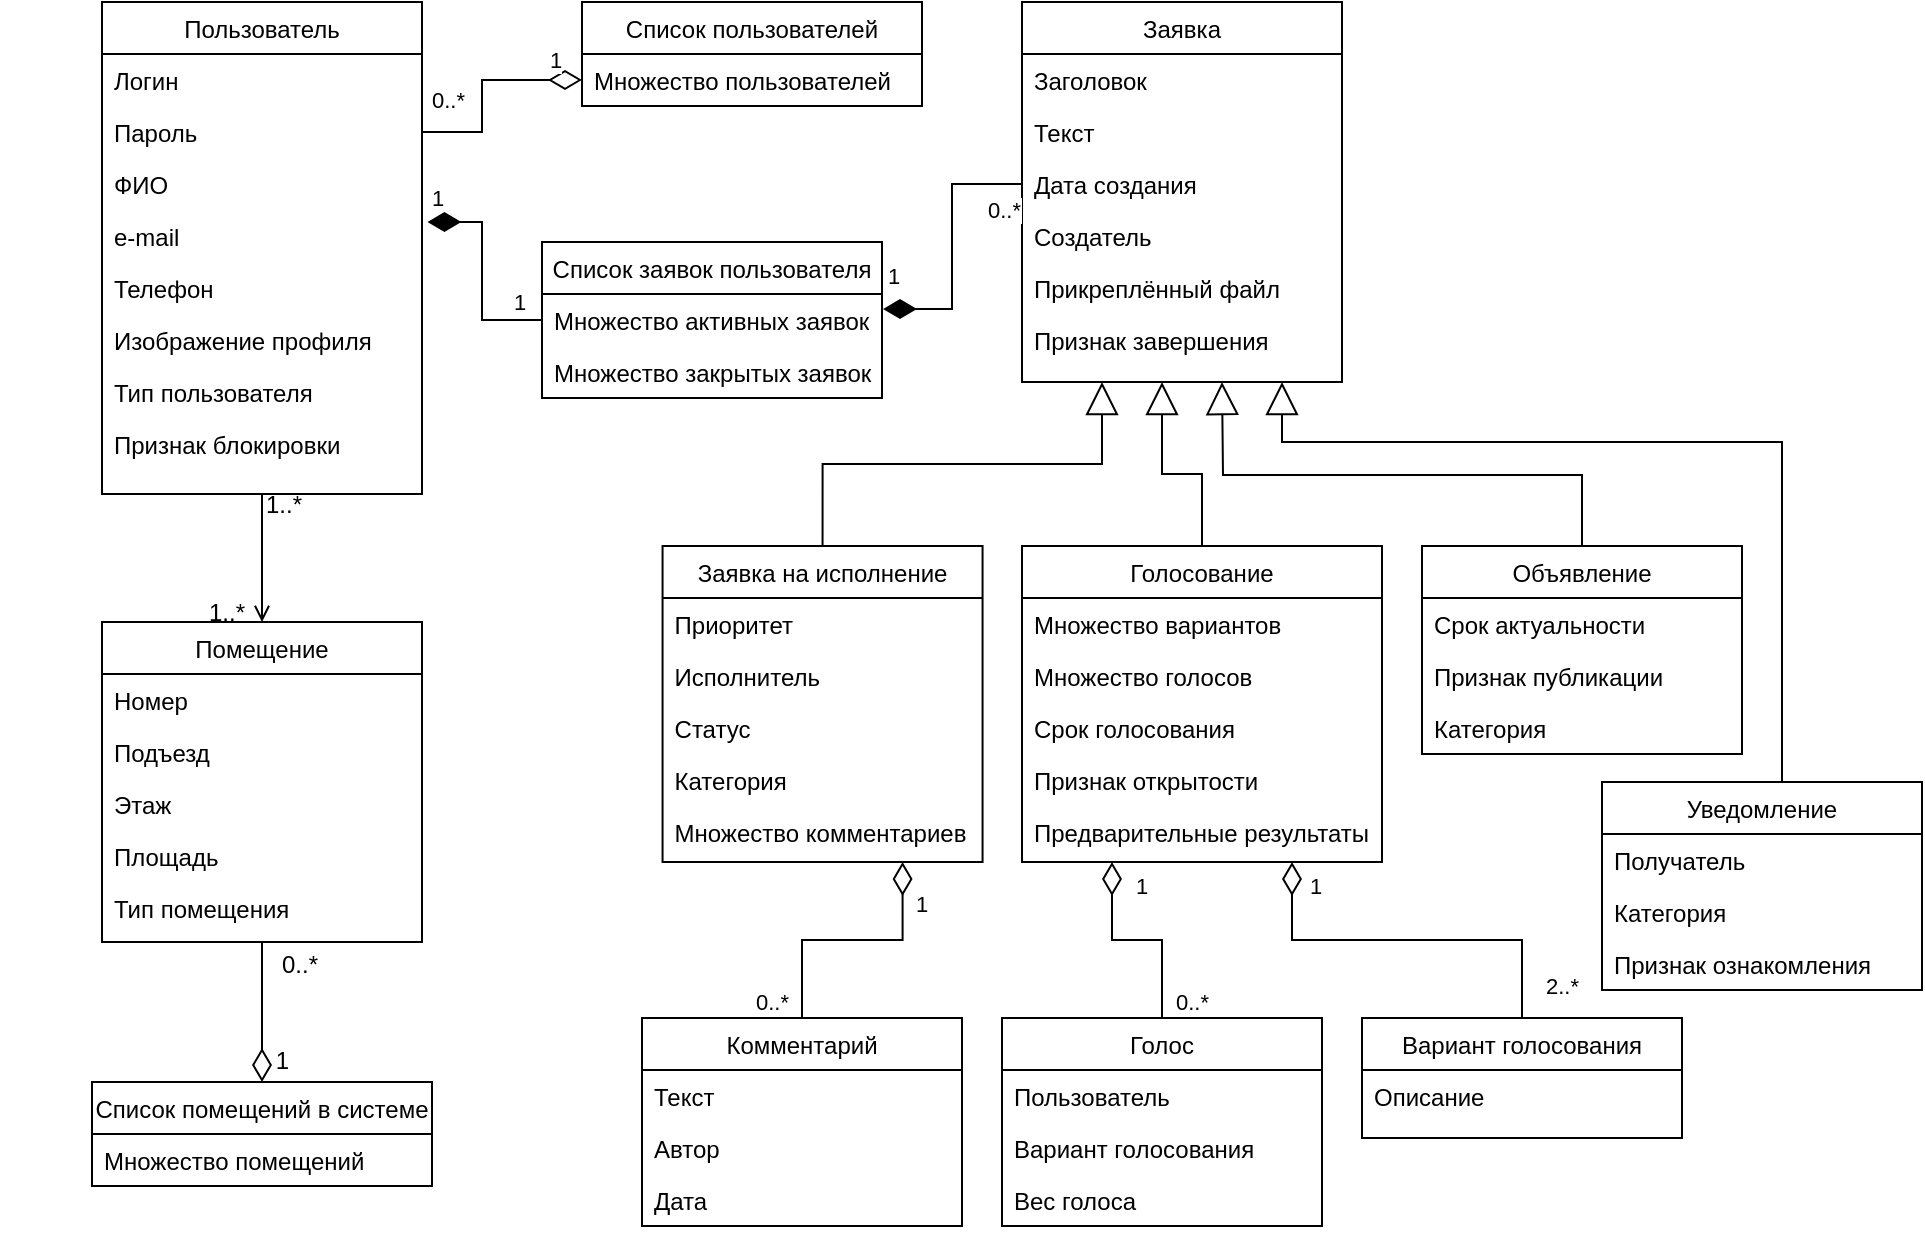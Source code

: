 <mxfile version="15.8.7" type="device"><diagram id="C5RBs43oDa-KdzZeNtuy" name="Page-1"><mxGraphModel dx="1038" dy="583" grid="1" gridSize="10" guides="1" tooltips="1" connect="1" arrows="1" fold="1" page="1" pageScale="1" pageWidth="827" pageHeight="1169" math="0" shadow="0"><root><mxCell id="WIyWlLk6GJQsqaUBKTNV-0"/><mxCell id="WIyWlLk6GJQsqaUBKTNV-1" parent="WIyWlLk6GJQsqaUBKTNV-0"/><mxCell id="zkfFHV4jXpPFQw0GAbJ--0" value="Пользователь" style="swimlane;fontStyle=0;align=center;verticalAlign=top;childLayout=stackLayout;horizontal=1;startSize=26;horizontalStack=0;resizeParent=1;resizeLast=0;collapsible=1;marginBottom=0;rounded=0;shadow=0;strokeWidth=1;" parent="WIyWlLk6GJQsqaUBKTNV-1" vertex="1"><mxGeometry x="220" y="90" width="160" height="246" as="geometry"><mxRectangle x="230" y="140" width="160" height="26" as="alternateBounds"/></mxGeometry></mxCell><mxCell id="zkfFHV4jXpPFQw0GAbJ--1" value="Логин" style="text;align=left;verticalAlign=top;spacingLeft=4;spacingRight=4;overflow=hidden;rotatable=0;points=[[0,0.5],[1,0.5]];portConstraint=eastwest;" parent="zkfFHV4jXpPFQw0GAbJ--0" vertex="1"><mxGeometry y="26" width="160" height="26" as="geometry"/></mxCell><mxCell id="zkfFHV4jXpPFQw0GAbJ--2" value="Пароль" style="text;align=left;verticalAlign=top;spacingLeft=4;spacingRight=4;overflow=hidden;rotatable=0;points=[[0,0.5],[1,0.5]];portConstraint=eastwest;rounded=0;shadow=0;html=0;" parent="zkfFHV4jXpPFQw0GAbJ--0" vertex="1"><mxGeometry y="52" width="160" height="26" as="geometry"/></mxCell><mxCell id="zkfFHV4jXpPFQw0GAbJ--3" value="ФИО" style="text;align=left;verticalAlign=top;spacingLeft=4;spacingRight=4;overflow=hidden;rotatable=0;points=[[0,0.5],[1,0.5]];portConstraint=eastwest;rounded=0;shadow=0;html=0;" parent="zkfFHV4jXpPFQw0GAbJ--0" vertex="1"><mxGeometry y="78" width="160" height="26" as="geometry"/></mxCell><mxCell id="PWEfcePKDjto7k3oHJlc-5" value="e-mail" style="text;align=left;verticalAlign=top;spacingLeft=4;spacingRight=4;overflow=hidden;rotatable=0;points=[[0,0.5],[1,0.5]];portConstraint=eastwest;rounded=0;shadow=0;html=0;" parent="zkfFHV4jXpPFQw0GAbJ--0" vertex="1"><mxGeometry y="104" width="160" height="26" as="geometry"/></mxCell><mxCell id="PWEfcePKDjto7k3oHJlc-6" value="Телефон" style="text;align=left;verticalAlign=top;spacingLeft=4;spacingRight=4;overflow=hidden;rotatable=0;points=[[0,0.5],[1,0.5]];portConstraint=eastwest;rounded=0;shadow=0;html=0;" parent="zkfFHV4jXpPFQw0GAbJ--0" vertex="1"><mxGeometry y="130" width="160" height="26" as="geometry"/></mxCell><mxCell id="PWEfcePKDjto7k3oHJlc-7" value="Изображение профиля" style="text;align=left;verticalAlign=top;spacingLeft=4;spacingRight=4;overflow=hidden;rotatable=0;points=[[0,0.5],[1,0.5]];portConstraint=eastwest;rounded=0;shadow=0;html=0;" parent="zkfFHV4jXpPFQw0GAbJ--0" vertex="1"><mxGeometry y="156" width="160" height="26" as="geometry"/></mxCell><mxCell id="PWEfcePKDjto7k3oHJlc-8" value="Тип пользователя" style="text;align=left;verticalAlign=top;spacingLeft=4;spacingRight=4;overflow=hidden;rotatable=0;points=[[0,0.5],[1,0.5]];portConstraint=eastwest;rounded=0;shadow=0;html=0;" parent="zkfFHV4jXpPFQw0GAbJ--0" vertex="1"><mxGeometry y="182" width="160" height="26" as="geometry"/></mxCell><mxCell id="YcxK1FXCp1I12a0cblu3-1" value="Признак блокировки" style="text;align=left;verticalAlign=top;spacingLeft=4;spacingRight=4;overflow=hidden;rotatable=0;points=[[0,0.5],[1,0.5]];portConstraint=eastwest;rounded=0;shadow=0;html=0;" parent="zkfFHV4jXpPFQw0GAbJ--0" vertex="1"><mxGeometry y="208" width="160" height="26" as="geometry"/></mxCell><mxCell id="zkfFHV4jXpPFQw0GAbJ--17" value="Помещение" style="swimlane;fontStyle=0;align=center;verticalAlign=top;childLayout=stackLayout;horizontal=1;startSize=26;horizontalStack=0;resizeParent=1;resizeLast=0;collapsible=1;marginBottom=0;rounded=0;shadow=0;strokeWidth=1;" parent="WIyWlLk6GJQsqaUBKTNV-1" vertex="1"><mxGeometry x="220" y="400" width="160" height="160" as="geometry"><mxRectangle x="550" y="140" width="160" height="26" as="alternateBounds"/></mxGeometry></mxCell><mxCell id="zkfFHV4jXpPFQw0GAbJ--18" value="Номер" style="text;align=left;verticalAlign=top;spacingLeft=4;spacingRight=4;overflow=hidden;rotatable=0;points=[[0,0.5],[1,0.5]];portConstraint=eastwest;" parent="zkfFHV4jXpPFQw0GAbJ--17" vertex="1"><mxGeometry y="26" width="160" height="26" as="geometry"/></mxCell><mxCell id="PWEfcePKDjto7k3oHJlc-2" value="Подъезд" style="text;align=left;verticalAlign=top;spacingLeft=4;spacingRight=4;overflow=hidden;rotatable=0;points=[[0,0.5],[1,0.5]];portConstraint=eastwest;" parent="zkfFHV4jXpPFQw0GAbJ--17" vertex="1"><mxGeometry y="52" width="160" height="26" as="geometry"/></mxCell><mxCell id="zkfFHV4jXpPFQw0GAbJ--19" value="Этаж" style="text;align=left;verticalAlign=top;spacingLeft=4;spacingRight=4;overflow=hidden;rotatable=0;points=[[0,0.5],[1,0.5]];portConstraint=eastwest;rounded=0;shadow=0;html=0;" parent="zkfFHV4jXpPFQw0GAbJ--17" vertex="1"><mxGeometry y="78" width="160" height="26" as="geometry"/></mxCell><mxCell id="zkfFHV4jXpPFQw0GAbJ--20" value="Площадь" style="text;align=left;verticalAlign=top;spacingLeft=4;spacingRight=4;overflow=hidden;rotatable=0;points=[[0,0.5],[1,0.5]];portConstraint=eastwest;rounded=0;shadow=0;html=0;" parent="zkfFHV4jXpPFQw0GAbJ--17" vertex="1"><mxGeometry y="104" width="160" height="26" as="geometry"/></mxCell><mxCell id="zkfFHV4jXpPFQw0GAbJ--21" value="Тип помещения" style="text;align=left;verticalAlign=top;spacingLeft=4;spacingRight=4;overflow=hidden;rotatable=0;points=[[0,0.5],[1,0.5]];portConstraint=eastwest;rounded=0;shadow=0;html=0;" parent="zkfFHV4jXpPFQw0GAbJ--17" vertex="1"><mxGeometry y="130" width="160" height="26" as="geometry"/></mxCell><mxCell id="zkfFHV4jXpPFQw0GAbJ--26" value="" style="endArrow=open;shadow=0;strokeWidth=1;rounded=0;endFill=1;edgeStyle=elbowEdgeStyle;elbow=vertical;" parent="WIyWlLk6GJQsqaUBKTNV-1" source="zkfFHV4jXpPFQw0GAbJ--0" target="zkfFHV4jXpPFQw0GAbJ--17" edge="1"><mxGeometry x="0.5" y="41" relative="1" as="geometry"><mxPoint x="380" y="192" as="sourcePoint"/><mxPoint x="540" y="192" as="targetPoint"/><mxPoint x="-40" y="32" as="offset"/></mxGeometry></mxCell><mxCell id="zkfFHV4jXpPFQw0GAbJ--27" value="1..*" style="resizable=0;align=left;verticalAlign=bottom;labelBackgroundColor=none;fontSize=12;" parent="zkfFHV4jXpPFQw0GAbJ--26" connectable="0" vertex="1"><mxGeometry x="-1" relative="1" as="geometry"><mxPoint y="14" as="offset"/></mxGeometry></mxCell><mxCell id="zkfFHV4jXpPFQw0GAbJ--28" value="1..*" style="resizable=0;align=right;verticalAlign=bottom;labelBackgroundColor=none;fontSize=12;" parent="zkfFHV4jXpPFQw0GAbJ--26" connectable="0" vertex="1"><mxGeometry x="1" relative="1" as="geometry"><mxPoint x="-7" y="4" as="offset"/></mxGeometry></mxCell><mxCell id="PWEfcePKDjto7k3oHJlc-9" value="Заявка" style="swimlane;fontStyle=0;align=center;verticalAlign=top;childLayout=stackLayout;horizontal=1;startSize=26;horizontalStack=0;resizeParent=1;resizeLast=0;collapsible=1;marginBottom=0;rounded=0;shadow=0;strokeWidth=1;" parent="WIyWlLk6GJQsqaUBKTNV-1" vertex="1"><mxGeometry x="680" y="90" width="160" height="190" as="geometry"><mxRectangle x="230" y="140" width="160" height="26" as="alternateBounds"/></mxGeometry></mxCell><mxCell id="PWEfcePKDjto7k3oHJlc-10" value="Заголовок" style="text;align=left;verticalAlign=top;spacingLeft=4;spacingRight=4;overflow=hidden;rotatable=0;points=[[0,0.5],[1,0.5]];portConstraint=eastwest;" parent="PWEfcePKDjto7k3oHJlc-9" vertex="1"><mxGeometry y="26" width="160" height="26" as="geometry"/></mxCell><mxCell id="PWEfcePKDjto7k3oHJlc-11" value="Текст" style="text;align=left;verticalAlign=top;spacingLeft=4;spacingRight=4;overflow=hidden;rotatable=0;points=[[0,0.5],[1,0.5]];portConstraint=eastwest;rounded=0;shadow=0;html=0;" parent="PWEfcePKDjto7k3oHJlc-9" vertex="1"><mxGeometry y="52" width="160" height="26" as="geometry"/></mxCell><mxCell id="PWEfcePKDjto7k3oHJlc-12" value="Дата создания" style="text;align=left;verticalAlign=top;spacingLeft=4;spacingRight=4;overflow=hidden;rotatable=0;points=[[0,0.5],[1,0.5]];portConstraint=eastwest;rounded=0;shadow=0;html=0;" parent="PWEfcePKDjto7k3oHJlc-9" vertex="1"><mxGeometry y="78" width="160" height="26" as="geometry"/></mxCell><mxCell id="PWEfcePKDjto7k3oHJlc-14" value="Создатель" style="text;align=left;verticalAlign=top;spacingLeft=4;spacingRight=4;overflow=hidden;rotatable=0;points=[[0,0.5],[1,0.5]];portConstraint=eastwest;rounded=0;shadow=0;html=0;" parent="PWEfcePKDjto7k3oHJlc-9" vertex="1"><mxGeometry y="104" width="160" height="26" as="geometry"/></mxCell><mxCell id="PWEfcePKDjto7k3oHJlc-95" value="Прикреплённый файл" style="text;align=left;verticalAlign=top;spacingLeft=4;spacingRight=4;overflow=hidden;rotatable=0;points=[[0,0.5],[1,0.5]];portConstraint=eastwest;rounded=0;shadow=0;html=0;" parent="PWEfcePKDjto7k3oHJlc-9" vertex="1"><mxGeometry y="130" width="160" height="26" as="geometry"/></mxCell><mxCell id="PWEfcePKDjto7k3oHJlc-69" value="Признак завершения" style="text;align=left;verticalAlign=top;spacingLeft=4;spacingRight=4;overflow=hidden;rotatable=0;points=[[0,0.5],[1,0.5]];portConstraint=eastwest;rounded=0;shadow=0;html=0;" parent="PWEfcePKDjto7k3oHJlc-9" vertex="1"><mxGeometry y="156" width="160" height="26" as="geometry"/></mxCell><mxCell id="PWEfcePKDjto7k3oHJlc-20" value="Список заявок пользователя" style="swimlane;fontStyle=0;childLayout=stackLayout;horizontal=1;startSize=26;fillColor=none;horizontalStack=0;resizeParent=1;resizeParentMax=0;resizeLast=0;collapsible=1;marginBottom=0;" parent="WIyWlLk6GJQsqaUBKTNV-1" vertex="1"><mxGeometry x="440" y="210" width="170" height="78" as="geometry"/></mxCell><mxCell id="PWEfcePKDjto7k3oHJlc-21" value="Множество активных заявок" style="text;strokeColor=none;fillColor=none;align=left;verticalAlign=top;spacingLeft=4;spacingRight=4;overflow=hidden;rotatable=0;points=[[0,0.5],[1,0.5]];portConstraint=eastwest;" parent="PWEfcePKDjto7k3oHJlc-20" vertex="1"><mxGeometry y="26" width="170" height="26" as="geometry"/></mxCell><mxCell id="YcxK1FXCp1I12a0cblu3-0" value="Множество закрытых заявок" style="text;strokeColor=none;fillColor=none;align=left;verticalAlign=top;spacingLeft=4;spacingRight=4;overflow=hidden;rotatable=0;points=[[0,0.5],[1,0.5]];portConstraint=eastwest;" parent="PWEfcePKDjto7k3oHJlc-20" vertex="1"><mxGeometry y="52" width="170" height="26" as="geometry"/></mxCell><mxCell id="PWEfcePKDjto7k3oHJlc-19" value="1" style="endArrow=none;html=1;endSize=12;startArrow=diamondThin;startSize=14;startFill=1;edgeStyle=orthogonalEdgeStyle;align=left;verticalAlign=bottom;rounded=0;exitX=1.017;exitY=0.231;exitDx=0;exitDy=0;exitPerimeter=0;endFill=0;" parent="WIyWlLk6GJQsqaUBKTNV-1" source="PWEfcePKDjto7k3oHJlc-5" target="PWEfcePKDjto7k3oHJlc-21" edge="1"><mxGeometry x="-1" y="3" relative="1" as="geometry"><mxPoint x="380" y="130" as="sourcePoint"/><mxPoint x="540" y="130" as="targetPoint"/></mxGeometry></mxCell><mxCell id="PWEfcePKDjto7k3oHJlc-28" value="" style="endArrow=none;endFill=0;html=1;edgeStyle=orthogonalEdgeStyle;align=left;verticalAlign=top;rounded=0;entryX=0;entryY=0.5;entryDx=0;entryDy=0;exitX=1.003;exitY=0.289;exitDx=0;exitDy=0;exitPerimeter=0;startArrow=diamondThin;startFill=1;startSize=14;" parent="WIyWlLk6GJQsqaUBKTNV-1" source="PWEfcePKDjto7k3oHJlc-21" target="PWEfcePKDjto7k3oHJlc-12" edge="1"><mxGeometry x="-1" relative="1" as="geometry"><mxPoint x="480" y="260" as="sourcePoint"/><mxPoint x="675.52" y="226.236" as="targetPoint"/></mxGeometry></mxCell><mxCell id="PWEfcePKDjto7k3oHJlc-29" value="1" style="edgeLabel;resizable=0;html=1;align=left;verticalAlign=bottom;" parent="PWEfcePKDjto7k3oHJlc-28" connectable="0" vertex="1"><mxGeometry x="-1" relative="1" as="geometry"><mxPoint y="-8" as="offset"/></mxGeometry></mxCell><mxCell id="PWEfcePKDjto7k3oHJlc-30" value="0..*" style="edgeLabel;resizable=0;html=1;align=left;verticalAlign=bottom;" parent="WIyWlLk6GJQsqaUBKTNV-1" connectable="0" vertex="1"><mxGeometry x="660" y="185" as="geometry"><mxPoint x="1" y="17" as="offset"/></mxGeometry></mxCell><mxCell id="PWEfcePKDjto7k3oHJlc-31" value="1" style="edgeLabel;resizable=0;html=1;align=left;verticalAlign=bottom;" parent="WIyWlLk6GJQsqaUBKTNV-1" connectable="0" vertex="1"><mxGeometry x="460" y="249" as="geometry"><mxPoint x="-36" y="-1" as="offset"/></mxGeometry></mxCell><mxCell id="PWEfcePKDjto7k3oHJlc-40" value="Заявка на исполнение" style="swimlane;fontStyle=0;align=center;verticalAlign=top;childLayout=stackLayout;horizontal=1;startSize=26;horizontalStack=0;resizeParent=1;resizeLast=0;collapsible=1;marginBottom=0;rounded=0;shadow=0;strokeWidth=1;" parent="WIyWlLk6GJQsqaUBKTNV-1" vertex="1"><mxGeometry x="500.28" y="362" width="160" height="158" as="geometry"><mxRectangle x="230" y="140" width="160" height="26" as="alternateBounds"/></mxGeometry></mxCell><mxCell id="PWEfcePKDjto7k3oHJlc-44" value="Приоритет" style="text;align=left;verticalAlign=top;spacingLeft=4;spacingRight=4;overflow=hidden;rotatable=0;points=[[0,0.5],[1,0.5]];portConstraint=eastwest;rounded=0;shadow=0;html=0;" parent="PWEfcePKDjto7k3oHJlc-40" vertex="1"><mxGeometry y="26" width="160" height="26" as="geometry"/></mxCell><mxCell id="PWEfcePKDjto7k3oHJlc-46" value="Исполнитель" style="text;align=left;verticalAlign=top;spacingLeft=4;spacingRight=4;overflow=hidden;rotatable=0;points=[[0,0.5],[1,0.5]];portConstraint=eastwest;rounded=0;shadow=0;html=0;" parent="PWEfcePKDjto7k3oHJlc-40" vertex="1"><mxGeometry y="52" width="160" height="26" as="geometry"/></mxCell><mxCell id="PWEfcePKDjto7k3oHJlc-47" value="Статус" style="text;align=left;verticalAlign=top;spacingLeft=4;spacingRight=4;overflow=hidden;rotatable=0;points=[[0,0.5],[1,0.5]];portConstraint=eastwest;rounded=0;shadow=0;html=0;" parent="PWEfcePKDjto7k3oHJlc-40" vertex="1"><mxGeometry y="78" width="160" height="26" as="geometry"/></mxCell><mxCell id="PWEfcePKDjto7k3oHJlc-70" value="Категория" style="text;align=left;verticalAlign=top;spacingLeft=4;spacingRight=4;overflow=hidden;rotatable=0;points=[[0,0.5],[1,0.5]];portConstraint=eastwest;rounded=0;shadow=0;html=0;" parent="PWEfcePKDjto7k3oHJlc-40" vertex="1"><mxGeometry y="104" width="160" height="26" as="geometry"/></mxCell><mxCell id="YcxK1FXCp1I12a0cblu3-2" value="Множество комментариев" style="text;align=left;verticalAlign=top;spacingLeft=4;spacingRight=4;overflow=hidden;rotatable=0;points=[[0,0.5],[1,0.5]];portConstraint=eastwest;rounded=0;shadow=0;html=0;" parent="PWEfcePKDjto7k3oHJlc-40" vertex="1"><mxGeometry y="130" width="160" height="26" as="geometry"/></mxCell><mxCell id="PWEfcePKDjto7k3oHJlc-65" style="edgeStyle=orthogonalEdgeStyle;rounded=0;orthogonalLoop=1;jettySize=auto;html=1;exitX=0.5;exitY=0;exitDx=0;exitDy=0;startArrow=none;startFill=0;endArrow=block;endFill=0;startSize=14;endSize=14;" parent="WIyWlLk6GJQsqaUBKTNV-1" source="PWEfcePKDjto7k3oHJlc-48" edge="1"><mxGeometry relative="1" as="geometry"><mxPoint x="750" y="280" as="targetPoint"/><Array as="points"><mxPoint x="770" y="326"/><mxPoint x="750" y="326"/><mxPoint x="750" y="280"/></Array></mxGeometry></mxCell><mxCell id="PWEfcePKDjto7k3oHJlc-48" value="Голосование" style="swimlane;fontStyle=0;align=center;verticalAlign=top;childLayout=stackLayout;horizontal=1;startSize=26;horizontalStack=0;resizeParent=1;resizeLast=0;collapsible=1;marginBottom=0;rounded=0;shadow=0;strokeWidth=1;" parent="WIyWlLk6GJQsqaUBKTNV-1" vertex="1"><mxGeometry x="680" y="362" width="180" height="158" as="geometry"><mxRectangle x="230" y="140" width="160" height="26" as="alternateBounds"/></mxGeometry></mxCell><mxCell id="PWEfcePKDjto7k3oHJlc-49" value="Множество вариантов" style="text;align=left;verticalAlign=top;spacingLeft=4;spacingRight=4;overflow=hidden;rotatable=0;points=[[0,0.5],[1,0.5]];portConstraint=eastwest;" parent="PWEfcePKDjto7k3oHJlc-48" vertex="1"><mxGeometry y="26" width="180" height="26" as="geometry"/></mxCell><mxCell id="PWEfcePKDjto7k3oHJlc-68" value="Множество голосов" style="text;align=left;verticalAlign=top;spacingLeft=4;spacingRight=4;overflow=hidden;rotatable=0;points=[[0,0.5],[1,0.5]];portConstraint=eastwest;" parent="PWEfcePKDjto7k3oHJlc-48" vertex="1"><mxGeometry y="52" width="180" height="26" as="geometry"/></mxCell><mxCell id="PWEfcePKDjto7k3oHJlc-67" value="Срок голосования" style="text;align=left;verticalAlign=top;spacingLeft=4;spacingRight=4;overflow=hidden;rotatable=0;points=[[0,0.5],[1,0.5]];portConstraint=eastwest;rounded=0;shadow=0;html=0;" parent="PWEfcePKDjto7k3oHJlc-48" vertex="1"><mxGeometry y="78" width="180" height="26" as="geometry"/></mxCell><mxCell id="lM_OjxghZAWq2yFy554A-0" value="Признак открытости" style="text;align=left;verticalAlign=top;spacingLeft=4;spacingRight=4;overflow=hidden;rotatable=0;points=[[0,0.5],[1,0.5]];portConstraint=eastwest;rounded=0;shadow=0;html=0;" parent="PWEfcePKDjto7k3oHJlc-48" vertex="1"><mxGeometry y="104" width="180" height="26" as="geometry"/></mxCell><mxCell id="lM_OjxghZAWq2yFy554A-1" value="Предварительные результаты" style="text;align=left;verticalAlign=top;spacingLeft=4;spacingRight=4;overflow=hidden;rotatable=0;points=[[0,0.5],[1,0.5]];portConstraint=eastwest;rounded=0;shadow=0;html=0;" parent="PWEfcePKDjto7k3oHJlc-48" vertex="1"><mxGeometry y="130" width="180" height="26" as="geometry"/></mxCell><mxCell id="PWEfcePKDjto7k3oHJlc-66" style="edgeStyle=orthogonalEdgeStyle;rounded=0;orthogonalLoop=1;jettySize=auto;html=1;exitX=0.5;exitY=0;exitDx=0;exitDy=0;startArrow=none;startFill=0;endArrow=block;endFill=0;startSize=14;endSize=14;" parent="WIyWlLk6GJQsqaUBKTNV-1" source="PWEfcePKDjto7k3oHJlc-56" edge="1"><mxGeometry relative="1" as="geometry"><mxPoint x="780" y="280" as="targetPoint"/></mxGeometry></mxCell><mxCell id="PWEfcePKDjto7k3oHJlc-56" value="Объявление" style="swimlane;fontStyle=0;align=center;verticalAlign=top;childLayout=stackLayout;horizontal=1;startSize=26;horizontalStack=0;resizeParent=1;resizeLast=0;collapsible=1;marginBottom=0;rounded=0;shadow=0;strokeWidth=1;" parent="WIyWlLk6GJQsqaUBKTNV-1" vertex="1"><mxGeometry x="880" y="362" width="160" height="104" as="geometry"><mxRectangle x="230" y="140" width="160" height="26" as="alternateBounds"/></mxGeometry></mxCell><mxCell id="PWEfcePKDjto7k3oHJlc-58" value="Срок актуальности" style="text;align=left;verticalAlign=top;spacingLeft=4;spacingRight=4;overflow=hidden;rotatable=0;points=[[0,0.5],[1,0.5]];portConstraint=eastwest;rounded=0;shadow=0;html=0;" parent="PWEfcePKDjto7k3oHJlc-56" vertex="1"><mxGeometry y="26" width="160" height="26" as="geometry"/></mxCell><mxCell id="lM_OjxghZAWq2yFy554A-2" value="Признак публикации" style="text;align=left;verticalAlign=top;spacingLeft=4;spacingRight=4;overflow=hidden;rotatable=0;points=[[0,0.5],[1,0.5]];portConstraint=eastwest;rounded=0;shadow=0;html=0;" parent="PWEfcePKDjto7k3oHJlc-56" vertex="1"><mxGeometry y="52" width="160" height="26" as="geometry"/></mxCell><mxCell id="lM_OjxghZAWq2yFy554A-4" value="Категория" style="text;align=left;verticalAlign=top;spacingLeft=4;spacingRight=4;overflow=hidden;rotatable=0;points=[[0,0.5],[1,0.5]];portConstraint=eastwest;rounded=0;shadow=0;html=0;" parent="PWEfcePKDjto7k3oHJlc-56" vertex="1"><mxGeometry y="78" width="160" height="26" as="geometry"/></mxCell><mxCell id="PWEfcePKDjto7k3oHJlc-64" value="" style="endArrow=block;endSize=14;endFill=0;html=1;rounded=0;entryX=0.25;entryY=1;entryDx=0;entryDy=0;edgeStyle=orthogonalEdgeStyle;exitX=0.5;exitY=0;exitDx=0;exitDy=0;" parent="WIyWlLk6GJQsqaUBKTNV-1" source="PWEfcePKDjto7k3oHJlc-40" target="PWEfcePKDjto7k3oHJlc-9" edge="1"><mxGeometry width="160" relative="1" as="geometry"><mxPoint x="530" y="450" as="sourcePoint"/><mxPoint x="690" y="450" as="targetPoint"/></mxGeometry></mxCell><mxCell id="PWEfcePKDjto7k3oHJlc-71" value="Комментарий" style="swimlane;fontStyle=0;align=center;verticalAlign=top;childLayout=stackLayout;horizontal=1;startSize=26;horizontalStack=0;resizeParent=1;resizeLast=0;collapsible=1;marginBottom=0;rounded=0;shadow=0;strokeWidth=1;" parent="WIyWlLk6GJQsqaUBKTNV-1" vertex="1"><mxGeometry x="490" y="598" width="160" height="104" as="geometry"><mxRectangle x="230" y="140" width="160" height="26" as="alternateBounds"/></mxGeometry></mxCell><mxCell id="PWEfcePKDjto7k3oHJlc-72" value="Текст" style="text;align=left;verticalAlign=top;spacingLeft=4;spacingRight=4;overflow=hidden;rotatable=0;points=[[0,0.5],[1,0.5]];portConstraint=eastwest;rounded=0;shadow=0;html=0;" parent="PWEfcePKDjto7k3oHJlc-71" vertex="1"><mxGeometry y="26" width="160" height="26" as="geometry"/></mxCell><mxCell id="PWEfcePKDjto7k3oHJlc-73" value="Автор" style="text;align=left;verticalAlign=top;spacingLeft=4;spacingRight=4;overflow=hidden;rotatable=0;points=[[0,0.5],[1,0.5]];portConstraint=eastwest;rounded=0;shadow=0;html=0;" parent="PWEfcePKDjto7k3oHJlc-71" vertex="1"><mxGeometry y="52" width="160" height="26" as="geometry"/></mxCell><mxCell id="PWEfcePKDjto7k3oHJlc-74" value="Дата" style="text;align=left;verticalAlign=top;spacingLeft=4;spacingRight=4;overflow=hidden;rotatable=0;points=[[0,0.5],[1,0.5]];portConstraint=eastwest;rounded=0;shadow=0;html=0;" parent="PWEfcePKDjto7k3oHJlc-71" vertex="1"><mxGeometry y="78" width="160" height="26" as="geometry"/></mxCell><mxCell id="PWEfcePKDjto7k3oHJlc-76" value="Голос" style="swimlane;fontStyle=0;align=center;verticalAlign=top;childLayout=stackLayout;horizontal=1;startSize=26;horizontalStack=0;resizeParent=1;resizeLast=0;collapsible=1;marginBottom=0;rounded=0;shadow=0;strokeWidth=1;" parent="WIyWlLk6GJQsqaUBKTNV-1" vertex="1"><mxGeometry x="670" y="598" width="160" height="104" as="geometry"><mxRectangle x="230" y="140" width="160" height="26" as="alternateBounds"/></mxGeometry></mxCell><mxCell id="PWEfcePKDjto7k3oHJlc-77" value="Пользователь" style="text;align=left;verticalAlign=top;spacingLeft=4;spacingRight=4;overflow=hidden;rotatable=0;points=[[0,0.5],[1,0.5]];portConstraint=eastwest;rounded=0;shadow=0;html=0;" parent="PWEfcePKDjto7k3oHJlc-76" vertex="1"><mxGeometry y="26" width="160" height="26" as="geometry"/></mxCell><mxCell id="PWEfcePKDjto7k3oHJlc-78" value="Вариант голосования" style="text;align=left;verticalAlign=top;spacingLeft=4;spacingRight=4;overflow=hidden;rotatable=0;points=[[0,0.5],[1,0.5]];portConstraint=eastwest;rounded=0;shadow=0;html=0;" parent="PWEfcePKDjto7k3oHJlc-76" vertex="1"><mxGeometry y="52" width="160" height="26" as="geometry"/></mxCell><mxCell id="PWEfcePKDjto7k3oHJlc-79" value="Вес голоса" style="text;align=left;verticalAlign=top;spacingLeft=4;spacingRight=4;overflow=hidden;rotatable=0;points=[[0,0.5],[1,0.5]];portConstraint=eastwest;rounded=0;shadow=0;html=0;" parent="PWEfcePKDjto7k3oHJlc-76" vertex="1"><mxGeometry y="78" width="160" height="26" as="geometry"/></mxCell><mxCell id="PWEfcePKDjto7k3oHJlc-80" value="Вариант голосования" style="swimlane;fontStyle=0;align=center;verticalAlign=top;childLayout=stackLayout;horizontal=1;startSize=26;horizontalStack=0;resizeParent=1;resizeLast=0;collapsible=1;marginBottom=0;rounded=0;shadow=0;strokeWidth=1;" parent="WIyWlLk6GJQsqaUBKTNV-1" vertex="1"><mxGeometry x="850" y="598" width="160" height="60" as="geometry"><mxRectangle x="230" y="140" width="160" height="26" as="alternateBounds"/></mxGeometry></mxCell><mxCell id="PWEfcePKDjto7k3oHJlc-81" value="Описание" style="text;align=left;verticalAlign=top;spacingLeft=4;spacingRight=4;overflow=hidden;rotatable=0;points=[[0,0.5],[1,0.5]];portConstraint=eastwest;rounded=0;shadow=0;html=0;" parent="PWEfcePKDjto7k3oHJlc-80" vertex="1"><mxGeometry y="26" width="160" height="24" as="geometry"/></mxCell><mxCell id="PWEfcePKDjto7k3oHJlc-84" value="" style="endArrow=none;endFill=0;html=1;edgeStyle=orthogonalEdgeStyle;align=left;verticalAlign=top;rounded=0;entryX=0.5;entryY=0;entryDx=0;entryDy=0;startArrow=diamondThin;startFill=0;startSize=14;exitX=0.75;exitY=1;exitDx=0;exitDy=0;" parent="WIyWlLk6GJQsqaUBKTNV-1" source="PWEfcePKDjto7k3oHJlc-40" target="PWEfcePKDjto7k3oHJlc-71" edge="1"><mxGeometry x="-1" relative="1" as="geometry"><mxPoint x="566" y="520" as="sourcePoint"/><mxPoint x="690" y="221" as="targetPoint"/></mxGeometry></mxCell><mxCell id="PWEfcePKDjto7k3oHJlc-85" value="1" style="edgeLabel;resizable=0;html=1;align=left;verticalAlign=bottom;" parent="PWEfcePKDjto7k3oHJlc-84" connectable="0" vertex="1"><mxGeometry x="-1" relative="1" as="geometry"><mxPoint x="5" y="29" as="offset"/></mxGeometry></mxCell><mxCell id="PWEfcePKDjto7k3oHJlc-86" value="" style="endArrow=none;endFill=0;html=1;edgeStyle=orthogonalEdgeStyle;align=left;verticalAlign=top;rounded=0;entryX=0.5;entryY=0;entryDx=0;entryDy=0;exitX=0.25;exitY=1;exitDx=0;exitDy=0;startArrow=diamondThin;startFill=0;startSize=14;" parent="WIyWlLk6GJQsqaUBKTNV-1" source="PWEfcePKDjto7k3oHJlc-48" target="PWEfcePKDjto7k3oHJlc-76" edge="1"><mxGeometry x="-1" relative="1" as="geometry"><mxPoint x="575.28" y="580.702" as="sourcePoint"/><mxPoint x="490" y="720" as="targetPoint"/></mxGeometry></mxCell><mxCell id="PWEfcePKDjto7k3oHJlc-87" value="1" style="edgeLabel;resizable=0;html=1;align=left;verticalAlign=bottom;" parent="PWEfcePKDjto7k3oHJlc-86" connectable="0" vertex="1"><mxGeometry x="-1" relative="1" as="geometry"><mxPoint x="10" y="20" as="offset"/></mxGeometry></mxCell><mxCell id="PWEfcePKDjto7k3oHJlc-88" value="" style="endArrow=none;endFill=0;html=1;edgeStyle=orthogonalEdgeStyle;align=left;verticalAlign=top;rounded=0;entryX=0.5;entryY=0;entryDx=0;entryDy=0;startArrow=diamondThin;startFill=0;startSize=14;exitX=0.75;exitY=1;exitDx=0;exitDy=0;" parent="WIyWlLk6GJQsqaUBKTNV-1" source="PWEfcePKDjto7k3oHJlc-48" target="PWEfcePKDjto7k3oHJlc-80" edge="1"><mxGeometry x="-1" relative="1" as="geometry"><mxPoint x="820" y="590" as="sourcePoint"/><mxPoint x="500" y="730" as="targetPoint"/></mxGeometry></mxCell><mxCell id="PWEfcePKDjto7k3oHJlc-89" value="1" style="edgeLabel;resizable=0;html=1;align=left;verticalAlign=bottom;" parent="PWEfcePKDjto7k3oHJlc-88" connectable="0" vertex="1"><mxGeometry x="-1" relative="1" as="geometry"><mxPoint x="7" y="20" as="offset"/></mxGeometry></mxCell><mxCell id="PWEfcePKDjto7k3oHJlc-92" value="2..*" style="edgeLabel;resizable=0;html=1;align=left;verticalAlign=bottom;" parent="PWEfcePKDjto7k3oHJlc-88" connectable="0" vertex="1"><mxGeometry x="-1" relative="1" as="geometry"><mxPoint x="125" y="70" as="offset"/></mxGeometry></mxCell><mxCell id="PWEfcePKDjto7k3oHJlc-91" value="0..*" style="edgeLabel;resizable=0;html=1;align=left;verticalAlign=bottom;" parent="WIyWlLk6GJQsqaUBKTNV-1" connectable="0" vertex="1"><mxGeometry x="560" y="530.002" as="geometry"><mxPoint x="195" y="68" as="offset"/></mxGeometry></mxCell><mxCell id="PWEfcePKDjto7k3oHJlc-93" value="0..*" style="edgeLabel;resizable=0;html=1;align=left;verticalAlign=bottom;" parent="WIyWlLk6GJQsqaUBKTNV-1" connectable="0" vertex="1"><mxGeometry x="350" y="530.002" as="geometry"><mxPoint x="195" y="68" as="offset"/></mxGeometry></mxCell><mxCell id="S8c5o6tmN7giSxlRaCZQ-0" value="Список пользователей" style="swimlane;fontStyle=0;childLayout=stackLayout;horizontal=1;startSize=26;fillColor=none;horizontalStack=0;resizeParent=1;resizeParentMax=0;resizeLast=0;collapsible=1;marginBottom=0;" parent="WIyWlLk6GJQsqaUBKTNV-1" vertex="1"><mxGeometry x="460" y="90" width="170" height="52" as="geometry"/></mxCell><mxCell id="S8c5o6tmN7giSxlRaCZQ-1" value="Множество пользователей" style="text;strokeColor=none;fillColor=none;align=left;verticalAlign=top;spacingLeft=4;spacingRight=4;overflow=hidden;rotatable=0;points=[[0,0.5],[1,0.5]];portConstraint=eastwest;" parent="S8c5o6tmN7giSxlRaCZQ-0" vertex="1"><mxGeometry y="26" width="170" height="26" as="geometry"/></mxCell><mxCell id="S8c5o6tmN7giSxlRaCZQ-7" style="edgeStyle=orthogonalEdgeStyle;rounded=0;orthogonalLoop=1;jettySize=auto;html=1;exitX=1;exitY=0.5;exitDx=0;exitDy=0;entryX=0;entryY=0.5;entryDx=0;entryDy=0;endArrow=diamondThin;endFill=0;endSize=14;strokeColor=#000000;" parent="WIyWlLk6GJQsqaUBKTNV-1" source="zkfFHV4jXpPFQw0GAbJ--2" target="S8c5o6tmN7giSxlRaCZQ-1" edge="1"><mxGeometry relative="1" as="geometry"><Array as="points"><mxPoint x="410" y="155"/><mxPoint x="410" y="129"/></Array></mxGeometry></mxCell><mxCell id="S8c5o6tmN7giSxlRaCZQ-9" value="1" style="edgeLabel;resizable=0;html=1;align=left;verticalAlign=bottom;" parent="WIyWlLk6GJQsqaUBKTNV-1" connectable="0" vertex="1"><mxGeometry x="500.28" y="130" as="geometry"><mxPoint x="-58" y="-3" as="offset"/></mxGeometry></mxCell><mxCell id="S8c5o6tmN7giSxlRaCZQ-10" value="0..*" style="edgeLabel;resizable=0;html=1;align=left;verticalAlign=bottom;" parent="WIyWlLk6GJQsqaUBKTNV-1" connectable="0" vertex="1"><mxGeometry x="380" y="108" as="geometry"><mxPoint x="3" y="39" as="offset"/></mxGeometry></mxCell><mxCell id="S8c5o6tmN7giSxlRaCZQ-13" style="edgeStyle=orthogonalEdgeStyle;rounded=0;orthogonalLoop=1;jettySize=auto;html=1;exitX=0.5;exitY=0;exitDx=0;exitDy=0;startArrow=diamondThin;startFill=0;endArrow=none;endFill=0;endSize=14;strokeColor=#000000;startSize=14;" parent="WIyWlLk6GJQsqaUBKTNV-1" source="S8c5o6tmN7giSxlRaCZQ-11" edge="1"><mxGeometry relative="1" as="geometry"><mxPoint x="300" y="560" as="targetPoint"/><Array as="points"><mxPoint x="300" y="600"/><mxPoint x="300" y="600"/></Array></mxGeometry></mxCell><mxCell id="S8c5o6tmN7giSxlRaCZQ-11" value="Список помещений в системе" style="swimlane;fontStyle=0;childLayout=stackLayout;horizontal=1;startSize=26;fillColor=none;horizontalStack=0;resizeParent=1;resizeParentMax=0;resizeLast=0;collapsible=1;marginBottom=0;" parent="WIyWlLk6GJQsqaUBKTNV-1" vertex="1"><mxGeometry x="215" y="630" width="170" height="52" as="geometry"/></mxCell><mxCell id="S8c5o6tmN7giSxlRaCZQ-12" value="Множество помещений" style="text;strokeColor=none;fillColor=none;align=left;verticalAlign=top;spacingLeft=4;spacingRight=4;overflow=hidden;rotatable=0;points=[[0,0.5],[1,0.5]];portConstraint=eastwest;" parent="S8c5o6tmN7giSxlRaCZQ-11" vertex="1"><mxGeometry y="26" width="170" height="26" as="geometry"/></mxCell><mxCell id="S8c5o6tmN7giSxlRaCZQ-14" value="1" style="resizable=0;align=right;verticalAlign=bottom;labelBackgroundColor=none;fontSize=12;" parent="WIyWlLk6GJQsqaUBKTNV-1" connectable="0" vertex="1"><mxGeometry x="320" y="650" as="geometry"><mxPoint x="-5" y="-22" as="offset"/></mxGeometry></mxCell><mxCell id="S8c5o6tmN7giSxlRaCZQ-15" value="0..*" style="resizable=0;align=right;verticalAlign=bottom;labelBackgroundColor=none;fontSize=12;" parent="WIyWlLk6GJQsqaUBKTNV-1" connectable="0" vertex="1"><mxGeometry x="170" y="580" width="160" as="geometry"/></mxCell><mxCell id="rqLT6WjSPHiixCDZI8ub-0" value="Уведомление" style="swimlane;fontStyle=0;align=center;verticalAlign=top;childLayout=stackLayout;horizontal=1;startSize=26;horizontalStack=0;resizeParent=1;resizeLast=0;collapsible=1;marginBottom=0;rounded=0;shadow=0;strokeWidth=1;" vertex="1" parent="WIyWlLk6GJQsqaUBKTNV-1"><mxGeometry x="970" y="480" width="160" height="104" as="geometry"><mxRectangle x="230" y="140" width="160" height="26" as="alternateBounds"/></mxGeometry></mxCell><mxCell id="rqLT6WjSPHiixCDZI8ub-1" value="Получатель" style="text;align=left;verticalAlign=top;spacingLeft=4;spacingRight=4;overflow=hidden;rotatable=0;points=[[0,0.5],[1,0.5]];portConstraint=eastwest;rounded=0;shadow=0;html=0;" vertex="1" parent="rqLT6WjSPHiixCDZI8ub-0"><mxGeometry y="26" width="160" height="26" as="geometry"/></mxCell><mxCell id="rqLT6WjSPHiixCDZI8ub-2" value="Категория" style="text;align=left;verticalAlign=top;spacingLeft=4;spacingRight=4;overflow=hidden;rotatable=0;points=[[0,0.5],[1,0.5]];portConstraint=eastwest;rounded=0;shadow=0;html=0;" vertex="1" parent="rqLT6WjSPHiixCDZI8ub-0"><mxGeometry y="52" width="160" height="26" as="geometry"/></mxCell><mxCell id="rqLT6WjSPHiixCDZI8ub-6" value="Признак ознакомления" style="text;align=left;verticalAlign=top;spacingLeft=4;spacingRight=4;overflow=hidden;rotatable=0;points=[[0,0.5],[1,0.5]];portConstraint=eastwest;rounded=0;shadow=0;html=0;" vertex="1" parent="rqLT6WjSPHiixCDZI8ub-0"><mxGeometry y="78" width="160" height="26" as="geometry"/></mxCell><mxCell id="rqLT6WjSPHiixCDZI8ub-5" style="edgeStyle=orthogonalEdgeStyle;rounded=0;orthogonalLoop=1;jettySize=auto;html=1;startArrow=none;startFill=0;endArrow=block;endFill=0;startSize=14;endSize=14;" edge="1" parent="WIyWlLk6GJQsqaUBKTNV-1"><mxGeometry relative="1" as="geometry"><mxPoint x="1060" y="480" as="sourcePoint"/><mxPoint x="810" y="280" as="targetPoint"/><Array as="points"><mxPoint x="1060" y="480"/><mxPoint x="1060" y="310"/><mxPoint x="810" y="310"/></Array></mxGeometry></mxCell></root></mxGraphModel></diagram></mxfile>